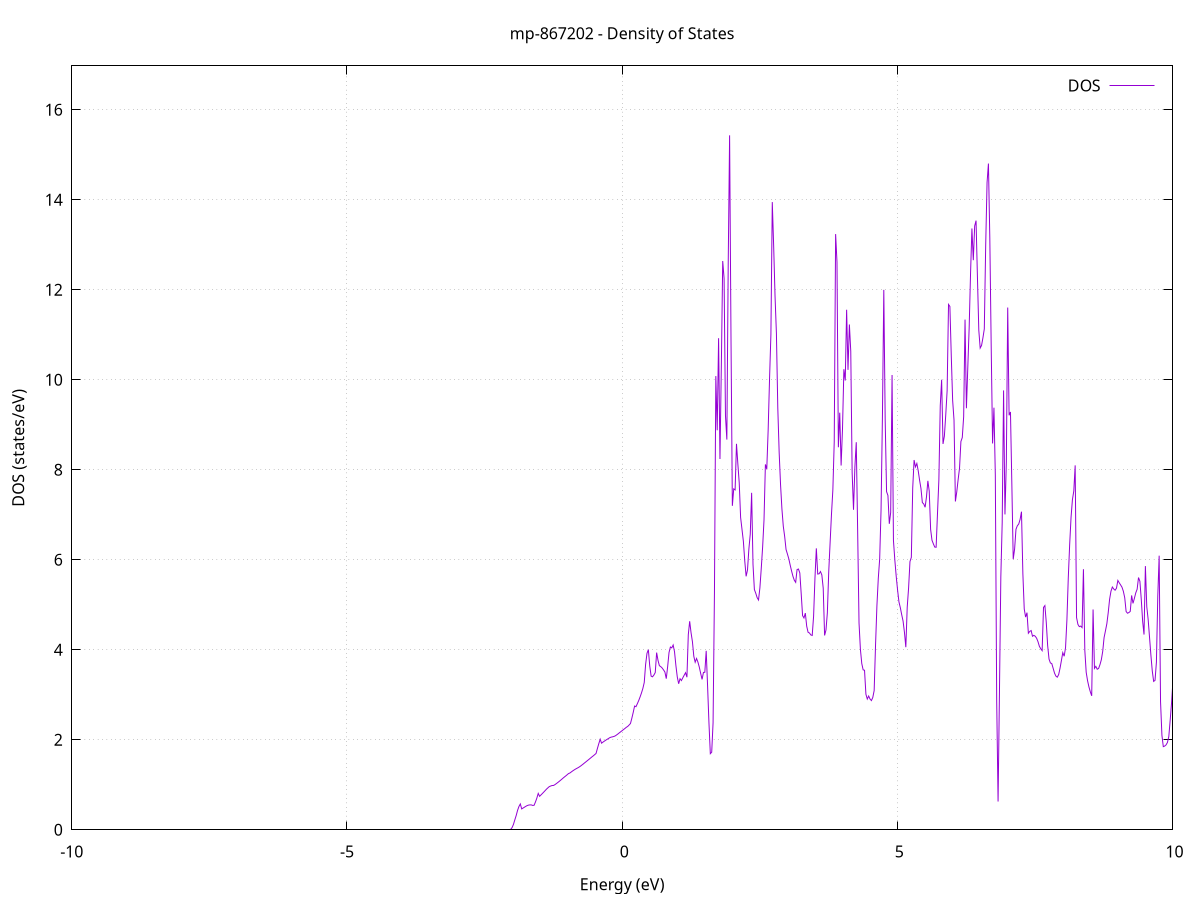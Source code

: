 set title 'mp-867202 - Density of States'
set xlabel 'Energy (eV)'
set ylabel 'DOS (states/eV)'
set grid
set xrange [-10:10]
set yrange [0:16.974]
set xzeroaxis lt -1
set terminal png size 800,600
set output 'mp-867202_dos_gnuplot.png'
plot '-' using 1:2 with lines title 'DOS'
-37.198600 0.000000
-37.173600 0.000000
-37.148600 0.000000
-37.123600 0.000000
-37.098600 0.000000
-37.073600 0.000000
-37.048500 0.000000
-37.023500 0.000000
-36.998500 0.000000
-36.973500 0.000000
-36.948500 0.000000
-36.923500 0.000000
-36.898400 0.000000
-36.873400 0.000000
-36.848400 0.000000
-36.823400 0.000000
-36.798400 0.000000
-36.773400 0.000000
-36.748300 0.000000
-36.723300 0.000000
-36.698300 0.000000
-36.673300 0.000000
-36.648300 0.000000
-36.623300 0.000000
-36.598200 0.000000
-36.573200 0.000000
-36.548200 0.000000
-36.523200 0.000000
-36.498200 0.000000
-36.473200 0.000000
-36.448100 0.000000
-36.423100 0.000000
-36.398100 0.000000
-36.373100 0.000000
-36.348100 0.000000
-36.323100 0.000000
-36.298000 0.000000
-36.273000 0.000000
-36.248000 0.000000
-36.223000 0.000000
-36.198000 0.000000
-36.173000 0.000000
-36.147900 0.000000
-36.122900 0.000000
-36.097900 0.000000
-36.072900 0.000000
-36.047900 0.000000
-36.022900 0.000000
-35.997800 0.000000
-35.972800 0.000000
-35.947800 0.000000
-35.922800 0.000000
-35.897800 0.000000
-35.872800 0.000000
-35.847700 0.000000
-35.822700 0.000000
-35.797700 0.000000
-35.772700 0.000000
-35.747700 0.000000
-35.722700 0.000000
-35.697600 0.000000
-35.672600 0.000000
-35.647600 0.000000
-35.622600 0.000000
-35.597600 0.000000
-35.572500 0.000000
-35.547500 0.000000
-35.522500 0.000000
-35.497500 0.000000
-35.472500 0.000000
-35.447500 0.000000
-35.422400 0.000000
-35.397400 0.000000
-35.372400 0.000000
-35.347400 0.000000
-35.322400 0.000000
-35.297400 0.000000
-35.272300 0.000000
-35.247300 0.000000
-35.222300 0.000000
-35.197300 0.000000
-35.172300 0.000000
-35.147300 0.000000
-35.122200 0.000000
-35.097200 0.000000
-35.072200 0.000000
-35.047200 0.000000
-35.022200 0.000000
-34.997200 0.000000
-34.972100 0.000000
-34.947100 0.000000
-34.922100 75.170800
-34.897100 0.000000
-34.872100 0.000000
-34.847100 0.000000
-34.822000 0.000000
-34.797000 0.000000
-34.772000 0.000000
-34.747000 0.000000
-34.722000 0.000000
-34.697000 0.000000
-34.671900 0.000000
-34.646900 0.000000
-34.621900 0.000000
-34.596900 0.000000
-34.571900 0.000000
-34.546900 0.000000
-34.521800 0.000000
-34.496800 0.000000
-34.471800 0.000000
-34.446800 0.000000
-34.421800 0.000000
-34.396800 0.000000
-34.371700 0.000000
-34.346700 0.000000
-34.321700 0.000000
-34.296700 0.000000
-34.271700 0.000000
-34.246700 0.000000
-34.221600 0.000000
-34.196600 0.000000
-34.171600 0.000000
-34.146600 0.000000
-34.121600 0.000000
-34.096600 0.000000
-34.071500 0.000000
-34.046500 0.000000
-34.021500 0.000000
-33.996500 0.000000
-33.971500 0.000000
-33.946500 0.000000
-33.921400 0.000000
-33.896400 0.000000
-33.871400 0.000000
-33.846400 0.000000
-33.821400 0.000000
-33.796400 0.000000
-33.771300 0.000000
-33.746300 0.000000
-33.721300 0.000000
-33.696300 0.000000
-33.671300 0.000000
-33.646300 0.000000
-33.621200 0.000000
-33.596200 0.000000
-33.571200 0.000000
-33.546200 0.000000
-33.521200 0.000000
-33.496200 0.000000
-33.471100 0.000000
-33.446100 0.000000
-33.421100 0.000000
-33.396100 0.000000
-33.371100 0.000000
-33.346100 0.000000
-33.321000 0.000000
-33.296000 0.000000
-33.271000 0.000000
-33.246000 0.000000
-33.221000 0.000000
-33.196000 0.000000
-33.170900 0.000000
-33.145900 0.000000
-33.120900 0.000000
-33.095900 0.000000
-33.070900 0.000000
-33.045900 0.000000
-33.020800 0.000000
-32.995800 0.000000
-32.970800 0.000000
-32.945800 0.000000
-32.920800 0.000000
-32.895800 0.000000
-32.870700 0.000000
-32.845700 0.000000
-32.820700 0.000000
-32.795700 0.000000
-32.770700 0.000000
-32.745700 0.000000
-32.720600 0.000000
-32.695600 0.000000
-32.670600 0.000000
-32.645600 0.000000
-32.620600 0.000000
-32.595600 0.000000
-32.570500 0.000000
-32.545500 0.000000
-32.520500 0.000000
-32.495500 0.000000
-32.470500 0.000000
-32.445500 0.000000
-32.420400 0.000000
-32.395400 0.000000
-32.370400 0.000000
-32.345400 0.000000
-32.320400 0.000000
-32.295400 0.000000
-32.270300 0.000000
-32.245300 0.000000
-32.220300 0.000000
-32.195300 0.000000
-32.170300 0.000000
-32.145300 0.000000
-32.120200 0.000000
-32.095200 0.000000
-32.070200 0.000000
-32.045200 0.000000
-32.020200 0.000000
-31.995200 0.000000
-31.970100 0.000000
-31.945100 0.000000
-31.920100 0.000000
-31.895100 0.000000
-31.870100 0.000000
-31.845100 0.000000
-31.820000 0.000000
-31.795000 0.000000
-31.770000 0.000000
-31.745000 0.000000
-31.720000 0.000000
-31.695000 0.000000
-31.669900 0.000000
-31.644900 0.000000
-31.619900 0.000000
-31.594900 0.000000
-31.569900 0.000000
-31.544900 0.000000
-31.519800 0.000000
-31.494800 0.000000
-31.469800 0.000000
-31.444800 0.000000
-31.419800 0.000000
-31.394800 0.000000
-31.369700 0.000000
-31.344700 0.000000
-31.319700 0.000000
-31.294700 0.000000
-31.269700 0.000000
-31.244700 0.000000
-31.219600 0.000000
-31.194600 0.000000
-31.169600 0.000000
-31.144600 0.000000
-31.119600 0.000000
-31.094600 0.000000
-31.069500 0.000000
-31.044500 0.000000
-31.019500 0.000000
-30.994500 0.000000
-30.969500 0.000000
-30.944500 0.000000
-30.919400 0.000000
-30.894400 0.000000
-30.869400 0.000000
-30.844400 0.000000
-30.819400 0.000000
-30.794400 0.000000
-30.769300 0.000000
-30.744300 0.000000
-30.719300 0.000000
-30.694300 0.000000
-30.669300 0.000000
-30.644300 0.000000
-30.619200 0.000000
-30.594200 0.000000
-30.569200 0.000000
-30.544200 0.000000
-30.519200 0.000000
-30.494200 0.000000
-30.469100 0.000000
-30.444100 0.000000
-30.419100 0.000000
-30.394100 0.000000
-30.369100 0.000000
-30.344100 0.000000
-30.319000 0.000000
-30.294000 0.000000
-30.269000 0.000000
-30.244000 0.000000
-30.219000 0.000000
-30.194000 0.000000
-30.168900 0.000000
-30.143900 0.000000
-30.118900 0.000000
-30.093900 0.000000
-30.068900 0.000000
-30.043900 0.000000
-30.018800 0.000000
-29.993800 0.000000
-29.968800 0.000000
-29.943800 0.000000
-29.918800 0.000000
-29.893800 0.000000
-29.868700 0.000000
-29.843700 0.000000
-29.818700 0.000000
-29.793700 0.000000
-29.768700 0.000000
-29.743700 0.000000
-29.718600 0.000000
-29.693600 0.000000
-29.668600 0.000000
-29.643600 0.000000
-29.618600 0.000000
-29.593600 0.000000
-29.568500 0.000000
-29.543500 0.000000
-29.518500 0.000000
-29.493500 0.000000
-29.468500 0.000000
-29.443500 0.000000
-29.418400 0.000000
-29.393400 0.000000
-29.368400 0.000000
-29.343400 0.000000
-29.318400 0.000000
-29.293400 0.000000
-29.268300 0.000000
-29.243300 0.000000
-29.218300 0.000000
-29.193300 0.000000
-29.168300 0.000000
-29.143300 0.000000
-29.118200 0.000000
-29.093200 0.000000
-29.068200 0.000000
-29.043200 0.000000
-29.018200 0.000000
-28.993200 0.000000
-28.968100 0.000000
-28.943100 0.000000
-28.918100 0.000000
-28.893100 0.000000
-28.868100 0.000000
-28.843100 0.000000
-28.818000 0.000000
-28.793000 0.000000
-28.768000 0.000000
-28.743000 0.000000
-28.718000 0.000000
-28.693000 0.000000
-28.667900 0.000000
-28.642900 0.000000
-28.617900 0.000000
-28.592900 0.000000
-28.567900 0.000000
-28.542900 0.000000
-28.517800 0.000000
-28.492800 0.000000
-28.467800 0.000000
-28.442800 0.000000
-28.417800 0.000000
-28.392800 0.000000
-28.367700 0.000000
-28.342700 0.000000
-28.317700 0.000000
-28.292700 0.000000
-28.267700 0.000000
-28.242700 0.000000
-28.217600 0.000000
-28.192600 0.000000
-28.167600 0.000000
-28.142600 0.000000
-28.117600 0.000000
-28.092600 0.000000
-28.067500 0.000000
-28.042500 0.000000
-28.017500 0.000000
-27.992500 0.000000
-27.967500 0.000000
-27.942500 0.000000
-27.917400 0.000000
-27.892400 0.000000
-27.867400 0.000000
-27.842400 0.000000
-27.817400 0.000000
-27.792400 0.000000
-27.767300 0.000000
-27.742300 0.000000
-27.717300 0.000000
-27.692300 0.000000
-27.667300 0.000000
-27.642300 0.000000
-27.617200 0.000000
-27.592200 0.000000
-27.567200 0.000000
-27.542200 0.000000
-27.517200 0.000000
-27.492200 0.000000
-27.467100 0.000000
-27.442100 0.000000
-27.417100 0.000000
-27.392100 0.000000
-27.367100 0.000000
-27.342100 0.000000
-27.317000 0.000000
-27.292000 0.000000
-27.267000 0.000000
-27.242000 0.000000
-27.217000 0.000000
-27.192000 0.000000
-27.166900 0.000000
-27.141900 0.000000
-27.116900 0.000000
-27.091900 0.000000
-27.066900 0.000000
-27.041900 0.000000
-27.016800 0.000000
-26.991800 0.000000
-26.966800 0.000000
-26.941800 0.000000
-26.916800 0.000000
-26.891800 0.000000
-26.866700 0.000000
-26.841700 0.000000
-26.816700 0.000000
-26.791700 0.000000
-26.766700 0.000000
-26.741700 0.000000
-26.716600 0.000000
-26.691600 0.000000
-26.666600 0.000000
-26.641600 0.000000
-26.616600 0.000000
-26.591600 0.000000
-26.566500 0.000000
-26.541500 0.000000
-26.516500 0.000000
-26.491500 0.000000
-26.466500 0.000000
-26.441500 0.000000
-26.416400 0.000000
-26.391400 0.000000
-26.366400 0.000000
-26.341400 0.000000
-26.316400 0.000000
-26.291400 0.000000
-26.266300 0.000000
-26.241300 0.000000
-26.216300 0.000000
-26.191300 0.000000
-26.166300 0.000000
-26.141300 0.000000
-26.116200 0.000000
-26.091200 0.000000
-26.066200 0.000000
-26.041200 0.000000
-26.016200 0.000000
-25.991200 0.000000
-25.966100 0.000000
-25.941100 0.000000
-25.916100 0.000000
-25.891100 0.000000
-25.866100 0.000000
-25.841100 0.000000
-25.816000 0.000000
-25.791000 0.000000
-25.766000 0.000000
-25.741000 0.000000
-25.716000 0.000000
-25.691000 0.000000
-25.665900 0.000000
-25.640900 0.000000
-25.615900 0.000000
-25.590900 0.000000
-25.565900 0.000000
-25.540900 0.000000
-25.515800 0.000000
-25.490800 0.000000
-25.465800 0.000000
-25.440800 0.000000
-25.415800 0.000000
-25.390800 0.000000
-25.365700 0.000000
-25.340700 0.000000
-25.315700 0.000000
-25.290700 0.000000
-25.265700 0.000000
-25.240700 0.000000
-25.215600 0.000000
-25.190600 0.000000
-25.165600 0.000000
-25.140600 0.000000
-25.115600 0.000000
-25.090600 0.000000
-25.065500 0.000000
-25.040500 0.000000
-25.015500 0.000000
-24.990500 0.000000
-24.965500 0.000000
-24.940500 0.000000
-24.915400 0.000000
-24.890400 0.000000
-24.865400 0.000000
-24.840400 0.000000
-24.815400 0.000000
-24.790400 0.000000
-24.765300 0.000000
-24.740300 0.000000
-24.715300 0.000000
-24.690300 0.000000
-24.665300 0.000000
-24.640300 0.000000
-24.615200 0.000000
-24.590200 0.000000
-24.565200 0.000000
-24.540200 0.000000
-24.515200 0.000000
-24.490200 0.000000
-24.465100 0.000000
-24.440100 0.000000
-24.415100 0.000000
-24.390100 0.000000
-24.365100 0.000000
-24.340100 0.000000
-24.315000 0.000000
-24.290000 0.000000
-24.265000 0.000000
-24.240000 0.000000
-24.215000 0.000000
-24.190000 0.000000
-24.164900 0.000000
-24.139900 0.000000
-24.114900 0.000000
-24.089900 0.000000
-24.064900 0.000000
-24.039900 0.000000
-24.014800 0.000000
-23.989800 0.000000
-23.964800 0.000000
-23.939800 0.000000
-23.914800 0.000000
-23.889800 0.000000
-23.864700 0.000000
-23.839700 0.000000
-23.814700 0.000000
-23.789700 0.000000
-23.764700 0.000000
-23.739700 0.000000
-23.714600 0.000000
-23.689600 0.000000
-23.664600 0.000000
-23.639600 0.000000
-23.614600 0.000000
-23.589600 0.000000
-23.564500 0.000000
-23.539500 0.000000
-23.514500 0.000000
-23.489500 0.000000
-23.464500 0.000000
-23.439500 0.000000
-23.414400 0.000000
-23.389400 0.000000
-23.364400 0.000000
-23.339400 0.000000
-23.314400 0.000000
-23.289400 0.000000
-23.264300 0.000000
-23.239300 0.000000
-23.214300 0.000000
-23.189300 0.000000
-23.164300 0.000000
-23.139300 0.000000
-23.114200 0.000000
-23.089200 0.000000
-23.064200 0.000000
-23.039200 0.000000
-23.014200 0.000000
-22.989200 0.000000
-22.964100 0.000000
-22.939100 0.000000
-22.914100 0.000000
-22.889100 0.000000
-22.864100 0.000000
-22.839100 0.000000
-22.814000 0.000000
-22.789000 0.000000
-22.764000 0.000000
-22.739000 0.000000
-22.714000 0.000000
-22.689000 0.000000
-22.663900 0.000000
-22.638900 0.000000
-22.613900 0.000000
-22.588900 0.000000
-22.563900 0.000000
-22.538900 0.000000
-22.513800 0.000000
-22.488800 0.000000
-22.463800 0.000000
-22.438800 0.000000
-22.413800 0.000000
-22.388800 0.000000
-22.363700 0.000000
-22.338700 0.000000
-22.313700 0.000000
-22.288700 0.000000
-22.263700 0.000000
-22.238700 0.000000
-22.213600 0.000000
-22.188600 0.000000
-22.163600 0.000000
-22.138600 0.000000
-22.113600 0.000000
-22.088600 0.000000
-22.063500 0.000000
-22.038500 0.000000
-22.013500 0.000000
-21.988500 0.000000
-21.963500 0.000000
-21.938400 0.000000
-21.913400 0.000000
-21.888400 0.000000
-21.863400 0.000000
-21.838400 0.000000
-21.813400 0.000000
-21.788300 0.000000
-21.763300 0.000000
-21.738300 0.000000
-21.713300 0.000000
-21.688300 0.000000
-21.663300 0.000000
-21.638200 0.000000
-21.613200 0.000000
-21.588200 0.000000
-21.563200 0.000000
-21.538200 0.000000
-21.513200 0.000000
-21.488100 0.000000
-21.463100 0.000000
-21.438100 0.000000
-21.413100 0.000000
-21.388100 0.000000
-21.363100 0.000000
-21.338000 0.000000
-21.313000 0.000000
-21.288000 0.000000
-21.263000 0.000000
-21.238000 0.000000
-21.213000 0.000000
-21.187900 0.000000
-21.162900 0.000000
-21.137900 0.000000
-21.112900 0.000000
-21.087900 0.000000
-21.062900 0.000000
-21.037800 0.000000
-21.012800 0.000000
-20.987800 0.000000
-20.962800 0.000000
-20.937800 0.000000
-20.912800 0.000000
-20.887700 0.000000
-20.862700 0.000000
-20.837700 0.000000
-20.812700 0.000000
-20.787700 0.000000
-20.762700 0.000000
-20.737600 0.000000
-20.712600 0.000000
-20.687600 0.000000
-20.662600 0.000000
-20.637600 0.000000
-20.612600 0.000000
-20.587500 0.000000
-20.562500 0.000000
-20.537500 0.000000
-20.512500 0.000000
-20.487500 0.000000
-20.462500 0.000000
-20.437400 0.000000
-20.412400 0.000000
-20.387400 0.000000
-20.362400 0.000000
-20.337400 0.000000
-20.312400 0.000000
-20.287300 0.000000
-20.262300 0.000000
-20.237300 0.000000
-20.212300 0.000000
-20.187300 0.000000
-20.162300 0.000000
-20.137200 0.000000
-20.112200 0.000000
-20.087200 0.000000
-20.062200 0.000000
-20.037200 0.000000
-20.012200 0.000000
-19.987100 0.000000
-19.962100 0.000000
-19.937100 0.000000
-19.912100 0.000000
-19.887100 0.000000
-19.862100 0.000000
-19.837000 0.000000
-19.812000 0.000000
-19.787000 0.000000
-19.762000 0.000000
-19.737000 0.000000
-19.712000 0.000000
-19.686900 0.000000
-19.661900 0.000000
-19.636900 0.000000
-19.611900 0.000000
-19.586900 0.000000
-19.561900 0.000000
-19.536800 0.000000
-19.511800 0.000000
-19.486800 0.000000
-19.461800 0.000000
-19.436800 0.000000
-19.411800 0.000000
-19.386700 0.000000
-19.361700 0.000000
-19.336700 0.000000
-19.311700 0.000000
-19.286700 0.000000
-19.261700 0.000000
-19.236600 0.000000
-19.211600 0.000000
-19.186600 0.000000
-19.161600 0.000000
-19.136600 0.000000
-19.111600 0.000000
-19.086500 0.000000
-19.061500 0.000000
-19.036500 0.000000
-19.011500 0.000000
-18.986500 0.000000
-18.961500 0.000000
-18.936400 0.000000
-18.911400 0.000000
-18.886400 0.000000
-18.861400 0.000000
-18.836400 0.000000
-18.811400 0.000000
-18.786300 0.000000
-18.761300 0.000000
-18.736300 0.000000
-18.711300 0.000000
-18.686300 0.000000
-18.661300 0.000000
-18.636200 0.000000
-18.611200 0.000000
-18.586200 0.000000
-18.561200 0.000000
-18.536200 0.000000
-18.511200 0.000000
-18.486100 0.000000
-18.461100 0.000000
-18.436100 0.000000
-18.411100 0.000000
-18.386100 0.000000
-18.361100 0.000000
-18.336000 0.000000
-18.311000 0.000000
-18.286000 0.000000
-18.261000 0.000000
-18.236000 0.000000
-18.211000 0.000000
-18.185900 0.000000
-18.160900 0.000000
-18.135900 0.000000
-18.110900 0.000000
-18.085900 0.000000
-18.060900 0.000000
-18.035800 0.000000
-18.010800 0.000000
-17.985800 0.000000
-17.960800 0.000000
-17.935800 0.000000
-17.910800 0.000000
-17.885700 0.000000
-17.860700 0.000000
-17.835700 0.000000
-17.810700 0.000000
-17.785700 0.000000
-17.760700 0.000000
-17.735600 0.000000
-17.710600 0.000000
-17.685600 0.000000
-17.660600 0.000000
-17.635600 0.000000
-17.610600 0.000000
-17.585500 0.000000
-17.560500 0.000000
-17.535500 0.000000
-17.510500 0.000000
-17.485500 0.000000
-17.460500 0.000000
-17.435400 0.000000
-17.410400 0.000000
-17.385400 0.000000
-17.360400 0.000000
-17.335400 0.000000
-17.310400 0.000000
-17.285300 0.000000
-17.260300 0.000000
-17.235300 0.000000
-17.210300 0.000000
-17.185300 0.000000
-17.160300 0.000000
-17.135200 0.000000
-17.110200 0.000000
-17.085200 0.000000
-17.060200 73.395200
-17.035200 123.175500
-17.010200 41.180400
-16.985100 134.915500
-16.960100 149.587700
-16.935100 173.786900
-16.910100 217.717500
-16.885100 40.582300
-16.860100 0.000000
-16.835000 0.000000
-16.810000 0.000000
-16.785000 0.000000
-16.760000 0.000000
-16.735000 0.000000
-16.710000 0.000000
-16.684900 0.000000
-16.659900 0.000000
-16.634900 0.000000
-16.609900 0.000000
-16.584900 0.000000
-16.559900 0.000000
-16.534800 0.000000
-16.509800 0.000000
-16.484800 0.000000
-16.459800 0.000000
-16.434800 0.000000
-16.409800 0.000000
-16.384700 0.000000
-16.359700 0.000000
-16.334700 0.000000
-16.309700 0.000000
-16.284700 0.000000
-16.259700 0.000000
-16.234600 0.000000
-16.209600 0.000000
-16.184600 0.000000
-16.159600 0.000000
-16.134600 0.000000
-16.109600 0.000000
-16.084500 0.000000
-16.059500 0.000000
-16.034500 0.000000
-16.009500 0.000000
-15.984500 0.000000
-15.959500 0.000000
-15.934400 0.000000
-15.909400 0.000000
-15.884400 0.000000
-15.859400 0.000000
-15.834400 0.000000
-15.809400 0.000000
-15.784300 0.000000
-15.759300 0.000000
-15.734300 0.000000
-15.709300 0.000000
-15.684300 0.000000
-15.659300 0.000000
-15.634200 0.000000
-15.609200 0.000000
-15.584200 0.000000
-15.559200 0.000000
-15.534200 0.000000
-15.509200 0.000000
-15.484100 0.000000
-15.459100 0.000000
-15.434100 0.000000
-15.409100 0.000000
-15.384100 0.000000
-15.359100 0.000000
-15.334000 0.000000
-15.309000 0.000000
-15.284000 0.000000
-15.259000 0.000000
-15.234000 0.000000
-15.209000 0.000000
-15.183900 0.000000
-15.158900 0.000000
-15.133900 0.000000
-15.108900 0.000000
-15.083900 0.000000
-15.058900 0.000000
-15.033800 0.000000
-15.008800 0.000000
-14.983800 0.000000
-14.958800 0.000000
-14.933800 0.000000
-14.908800 0.000000
-14.883700 0.000000
-14.858700 0.000000
-14.833700 0.000000
-14.808700 0.000000
-14.783700 0.000000
-14.758700 0.000000
-14.733600 0.000000
-14.708600 0.000000
-14.683600 0.000000
-14.658600 0.000000
-14.633600 0.000000
-14.608600 0.000000
-14.583500 0.000000
-14.558500 0.000000
-14.533500 0.000000
-14.508500 0.000000
-14.483500 0.000000
-14.458500 0.000000
-14.433400 0.000000
-14.408400 0.000000
-14.383400 0.000000
-14.358400 0.000000
-14.333400 0.000000
-14.308400 0.000000
-14.283300 0.000000
-14.258300 0.000000
-14.233300 0.000000
-14.208300 0.000000
-14.183300 0.000000
-14.158300 0.000000
-14.133200 0.000000
-14.108200 0.000000
-14.083200 0.000000
-14.058200 0.000000
-14.033200 0.000000
-14.008200 0.000000
-13.983100 0.000000
-13.958100 0.000000
-13.933100 0.000000
-13.908100 0.000000
-13.883100 0.000000
-13.858100 0.000000
-13.833000 0.000000
-13.808000 0.000000
-13.783000 0.000000
-13.758000 0.000000
-13.733000 0.000000
-13.708000 0.000000
-13.682900 0.000000
-13.657900 0.000000
-13.632900 0.000000
-13.607900 0.000000
-13.582900 0.000000
-13.557900 0.000000
-13.532800 0.000000
-13.507800 0.000000
-13.482800 0.000000
-13.457800 0.000000
-13.432800 0.000000
-13.407800 0.000000
-13.382700 0.000000
-13.357700 0.000000
-13.332700 0.000000
-13.307700 0.000000
-13.282700 0.000000
-13.257700 0.000000
-13.232600 0.000000
-13.207600 0.000000
-13.182600 0.000000
-13.157600 0.000000
-13.132600 0.000000
-13.107600 0.000000
-13.082500 0.000000
-13.057500 0.000000
-13.032500 0.000000
-13.007500 0.000000
-12.982500 0.000000
-12.957500 0.000000
-12.932400 0.000000
-12.907400 0.000000
-12.882400 0.000000
-12.857400 0.000000
-12.832400 0.000000
-12.807400 0.000000
-12.782300 0.000000
-12.757300 0.000000
-12.732300 0.000000
-12.707300 0.000000
-12.682300 0.000000
-12.657300 0.000000
-12.632200 0.000000
-12.607200 0.000000
-12.582200 0.000000
-12.557200 0.000000
-12.532200 0.000000
-12.507200 0.000000
-12.482100 0.000000
-12.457100 0.000000
-12.432100 0.000000
-12.407100 0.000000
-12.382100 0.000000
-12.357100 0.000000
-12.332000 0.000000
-12.307000 0.000000
-12.282000 0.000000
-12.257000 0.000000
-12.232000 0.000000
-12.207000 0.000000
-12.181900 0.000000
-12.156900 0.000000
-12.131900 0.000000
-12.106900 0.000000
-12.081900 0.000000
-12.056900 0.000000
-12.031800 0.000000
-12.006800 0.000000
-11.981800 0.000000
-11.956800 0.000000
-11.931800 0.000000
-11.906800 0.000000
-11.881700 0.000000
-11.856700 0.000000
-11.831700 0.000000
-11.806700 0.000000
-11.781700 0.000000
-11.756700 0.000000
-11.731600 0.000000
-11.706600 0.000000
-11.681600 0.000000
-11.656600 0.000000
-11.631600 0.000000
-11.606600 0.000000
-11.581500 0.000000
-11.556500 0.000000
-11.531500 0.000000
-11.506500 0.000000
-11.481500 0.000000
-11.456500 0.000000
-11.431400 0.000000
-11.406400 0.000000
-11.381400 0.000000
-11.356400 0.000000
-11.331400 0.000000
-11.306400 0.000000
-11.281300 0.000000
-11.256300 0.000000
-11.231300 0.000000
-11.206300 0.000000
-11.181300 0.000000
-11.156300 0.000000
-11.131200 0.000000
-11.106200 0.000000
-11.081200 0.000000
-11.056200 0.000000
-11.031200 0.000000
-11.006200 0.000000
-10.981100 0.000000
-10.956100 0.000000
-10.931100 0.000000
-10.906100 0.000000
-10.881100 0.000000
-10.856100 0.000000
-10.831000 0.000000
-10.806000 0.000000
-10.781000 0.000000
-10.756000 0.000000
-10.731000 0.000000
-10.706000 0.000000
-10.680900 0.000000
-10.655900 0.000000
-10.630900 0.000000
-10.605900 0.000000
-10.580900 0.000000
-10.555900 0.000000
-10.530800 0.000000
-10.505800 0.000000
-10.480800 0.000000
-10.455800 0.000000
-10.430800 0.000000
-10.405800 0.000000
-10.380700 0.000000
-10.355700 0.000000
-10.330700 0.000000
-10.305700 0.000000
-10.280700 0.000000
-10.255700 0.000000
-10.230600 0.000000
-10.205600 0.000000
-10.180600 0.000000
-10.155600 0.000000
-10.130600 0.000000
-10.105600 0.000000
-10.080500 0.000000
-10.055500 0.000000
-10.030500 0.000000
-10.005500 0.000000
-9.980500 0.000000
-9.955500 0.000000
-9.930400 0.000000
-9.905400 0.000000
-9.880400 0.000000
-9.855400 0.000000
-9.830400 0.000000
-9.805400 0.000000
-9.780300 0.000000
-9.755300 0.000000
-9.730300 0.000000
-9.705300 0.000000
-9.680300 0.000000
-9.655300 0.000000
-9.630200 0.000000
-9.605200 0.000000
-9.580200 0.000000
-9.555200 0.000000
-9.530200 0.000000
-9.505200 0.000000
-9.480100 0.000000
-9.455100 0.000000
-9.430100 0.000000
-9.405100 0.000000
-9.380100 0.000000
-9.355100 0.000000
-9.330000 0.000000
-9.305000 0.000000
-9.280000 0.000000
-9.255000 0.000000
-9.230000 0.000000
-9.205000 0.000000
-9.179900 0.000000
-9.154900 0.000000
-9.129900 0.000000
-9.104900 0.000000
-9.079900 0.000000
-9.054900 0.000000
-9.029800 0.000000
-9.004800 0.000000
-8.979800 0.000000
-8.954800 0.000000
-8.929800 0.000000
-8.904800 0.000000
-8.879700 0.000000
-8.854700 0.000000
-8.829700 0.000000
-8.804700 0.000000
-8.779700 0.000000
-8.754700 0.000000
-8.729600 0.000000
-8.704600 0.000000
-8.679600 0.000000
-8.654600 0.000000
-8.629600 0.000000
-8.604600 0.000000
-8.579500 0.000000
-8.554500 0.000000
-8.529500 0.000000
-8.504500 0.000000
-8.479500 0.000000
-8.454400 0.000000
-8.429400 0.000000
-8.404400 0.000000
-8.379400 0.000000
-8.354400 0.000000
-8.329400 0.000000
-8.304300 0.000000
-8.279300 0.000000
-8.254300 0.000000
-8.229300 0.000000
-8.204300 0.000000
-8.179300 0.000000
-8.154200 0.000000
-8.129200 0.000000
-8.104200 0.000000
-8.079200 0.000000
-8.054200 0.000000
-8.029200 0.000000
-8.004100 0.000000
-7.979100 0.000000
-7.954100 0.000000
-7.929100 0.000000
-7.904100 0.000000
-7.879100 0.000000
-7.854000 0.000000
-7.829000 0.000000
-7.804000 0.000000
-7.779000 0.000000
-7.754000 0.000000
-7.729000 0.000000
-7.703900 0.000000
-7.678900 0.000000
-7.653900 0.000000
-7.628900 0.000000
-7.603900 0.000000
-7.578900 0.000000
-7.553800 0.000000
-7.528800 0.000000
-7.503800 0.000000
-7.478800 0.000000
-7.453800 0.000000
-7.428800 0.000000
-7.403700 0.000000
-7.378700 0.000000
-7.353700 0.000000
-7.328700 0.000000
-7.303700 0.000000
-7.278700 0.000000
-7.253600 0.000000
-7.228600 0.000000
-7.203600 0.000000
-7.178600 0.000000
-7.153600 0.000000
-7.128600 0.000000
-7.103500 0.000000
-7.078500 0.000000
-7.053500 0.000000
-7.028500 0.000000
-7.003500 0.000000
-6.978500 0.000000
-6.953400 0.000000
-6.928400 0.000000
-6.903400 0.000000
-6.878400 0.000000
-6.853400 0.000000
-6.828400 0.000000
-6.803300 0.000000
-6.778300 0.000000
-6.753300 0.000000
-6.728300 0.000000
-6.703300 0.000000
-6.678300 0.000000
-6.653200 0.000000
-6.628200 0.000000
-6.603200 0.000000
-6.578200 0.000000
-6.553200 0.000000
-6.528200 0.000000
-6.503100 0.000000
-6.478100 0.000000
-6.453100 0.000000
-6.428100 0.000000
-6.403100 0.000000
-6.378100 0.000000
-6.353000 0.000000
-6.328000 0.000000
-6.303000 0.000000
-6.278000 0.000000
-6.253000 0.000000
-6.228000 0.000000
-6.202900 0.000000
-6.177900 0.000000
-6.152900 0.000000
-6.127900 0.000000
-6.102900 0.000000
-6.077900 0.000000
-6.052800 0.000000
-6.027800 0.000000
-6.002800 0.000000
-5.977800 0.000000
-5.952800 0.000000
-5.927800 0.000000
-5.902700 0.000000
-5.877700 0.000000
-5.852700 0.000000
-5.827700 0.000000
-5.802700 0.000000
-5.777700 0.000000
-5.752600 0.000000
-5.727600 0.000000
-5.702600 0.000000
-5.677600 0.000000
-5.652600 0.000000
-5.627600 0.000000
-5.602500 0.000000
-5.577500 0.000000
-5.552500 0.000000
-5.527500 0.000000
-5.502500 0.000000
-5.477500 0.000000
-5.452400 0.000000
-5.427400 0.000000
-5.402400 0.000000
-5.377400 0.000000
-5.352400 0.000000
-5.327400 0.000000
-5.302300 0.000000
-5.277300 0.000000
-5.252300 0.000000
-5.227300 0.000000
-5.202300 0.000000
-5.177300 0.000000
-5.152200 0.000000
-5.127200 0.000000
-5.102200 0.000000
-5.077200 0.000000
-5.052200 0.000000
-5.027200 0.000000
-5.002100 0.000000
-4.977100 0.000000
-4.952100 0.000000
-4.927100 0.000000
-4.902100 0.000000
-4.877100 0.000000
-4.852000 0.000000
-4.827000 0.000000
-4.802000 0.000000
-4.777000 0.000000
-4.752000 0.000000
-4.727000 0.000000
-4.701900 0.000000
-4.676900 0.000000
-4.651900 0.000000
-4.626900 0.000000
-4.601900 0.000000
-4.576900 0.000000
-4.551800 0.000000
-4.526800 0.000000
-4.501800 0.000000
-4.476800 0.000000
-4.451800 0.000000
-4.426800 0.000000
-4.401700 0.000000
-4.376700 0.000000
-4.351700 0.000000
-4.326700 0.000000
-4.301700 0.000000
-4.276700 0.000000
-4.251600 0.000000
-4.226600 0.000000
-4.201600 0.000000
-4.176600 0.000000
-4.151600 0.000000
-4.126600 0.000000
-4.101500 0.000000
-4.076500 0.000000
-4.051500 0.000000
-4.026500 0.000000
-4.001500 0.000000
-3.976500 0.000000
-3.951400 0.000000
-3.926400 0.000000
-3.901400 0.000000
-3.876400 0.000000
-3.851400 0.000000
-3.826400 0.000000
-3.801300 0.000000
-3.776300 0.000000
-3.751300 0.000000
-3.726300 0.000000
-3.701300 0.000000
-3.676300 0.000000
-3.651200 0.000000
-3.626200 0.000000
-3.601200 0.000000
-3.576200 0.000000
-3.551200 0.000000
-3.526200 0.000000
-3.501100 0.000000
-3.476100 0.000000
-3.451100 0.000000
-3.426100 0.000000
-3.401100 0.000000
-3.376100 0.000000
-3.351000 0.000000
-3.326000 0.000000
-3.301000 0.000000
-3.276000 0.000000
-3.251000 0.000000
-3.226000 0.000000
-3.200900 0.000000
-3.175900 0.000000
-3.150900 0.000000
-3.125900 0.000000
-3.100900 0.000000
-3.075900 0.000000
-3.050800 0.000000
-3.025800 0.000000
-3.000800 0.000000
-2.975800 0.000000
-2.950800 0.000000
-2.925800 0.000000
-2.900700 0.000000
-2.875700 0.000000
-2.850700 0.000000
-2.825700 0.000000
-2.800700 0.000000
-2.775700 0.000000
-2.750600 0.000000
-2.725600 0.000000
-2.700600 0.000000
-2.675600 0.000000
-2.650600 0.000000
-2.625600 0.000000
-2.600500 0.000000
-2.575500 0.000000
-2.550500 0.000000
-2.525500 0.000000
-2.500500 0.000000
-2.475500 0.000000
-2.450400 0.000000
-2.425400 0.000000
-2.400400 0.000000
-2.375400 0.000000
-2.350400 0.000000
-2.325400 0.000000
-2.300300 0.000000
-2.275300 0.000000
-2.250300 0.000000
-2.225300 0.000000
-2.200300 0.000000
-2.175300 0.000000
-2.150200 0.000000
-2.125200 0.000000
-2.100200 0.000000
-2.075200 0.000000
-2.050200 0.000000
-2.025200 0.009000
-2.000100 0.048300
-1.975100 0.118800
-1.950100 0.220500
-1.925100 0.317100
-1.900100 0.432000
-1.875100 0.517700
-1.850000 0.574000
-1.825000 0.463600
-1.800000 0.482900
-1.775000 0.502100
-1.750000 0.521300
-1.725000 0.537800
-1.699900 0.548500
-1.674900 0.553200
-1.649900 0.552100
-1.624900 0.540700
-1.599900 0.544600
-1.574900 0.618400
-1.549800 0.704100
-1.524800 0.807800
-1.499800 0.743600
-1.474800 0.774000
-1.449800 0.805100
-1.424800 0.837000
-1.399700 0.869600
-1.374700 0.902800
-1.349700 0.931100
-1.324700 0.958600
-1.299700 0.971800
-1.274700 0.982900
-1.249600 0.983900
-1.224600 1.000000
-1.199600 1.022400
-1.174600 1.045400
-1.149600 1.069400
-1.124600 1.094400
-1.099500 1.120500
-1.074500 1.147100
-1.049500 1.172600
-1.024500 1.196900
-0.999500 1.222500
-0.974500 1.248900
-0.949400 1.261400
-0.924400 1.284800
-0.899400 1.307200
-0.874400 1.327900
-0.849400 1.347000
-0.824400 1.364000
-0.799300 1.380400
-0.774300 1.399800
-0.749300 1.421200
-0.724300 1.445400
-0.699300 1.469600
-0.674300 1.494100
-0.649200 1.518700
-0.624200 1.543600
-0.599200 1.568600
-0.574200 1.594000
-0.549200 1.619300
-0.524200 1.643300
-0.499100 1.669500
-0.474100 1.696000
-0.449100 1.808100
-0.424100 1.913400
-0.399100 2.011800
-0.374100 1.924200
-0.349000 1.947300
-0.324000 1.968800
-0.299000 1.989400
-0.274000 2.009200
-0.249000 2.027600
-0.224000 2.047600
-0.198900 2.058700
-0.173900 2.065500
-0.148900 2.073600
-0.123900 2.087700
-0.098900 2.108900
-0.073900 2.131800
-0.048800 2.156700
-0.023800 2.180100
0.001200 2.204000
0.026200 2.227800
0.051200 2.251700
0.076200 2.277100
0.101300 2.296900
0.126300 2.327700
0.151300 2.361300
0.176300 2.478700
0.201300 2.608100
0.226300 2.749500
0.251400 2.735700
0.276400 2.802100
0.301400 2.873000
0.326400 2.953100
0.351400 3.040400
0.376400 3.140300
0.401500 3.271800
0.426500 3.674500
0.451500 3.921900
0.476500 4.001500
0.501500 3.638600
0.526500 3.414200
0.551600 3.398900
0.576600 3.437300
0.601600 3.493900
0.626600 3.937200
0.651600 3.764200
0.676600 3.646300
0.701700 3.625100
0.726700 3.595200
0.751700 3.553200
0.776700 3.505500
0.801700 3.357700
0.826700 3.624600
0.851800 3.938400
0.876800 4.061200
0.901800 4.041800
0.926800 4.106000
0.951800 3.954800
0.976800 3.648500
1.001900 3.395200
1.026900 3.244300
1.051900 3.356900
1.076900 3.315500
1.101900 3.375900
1.126900 3.434100
1.152000 3.490400
1.177000 3.390400
1.202000 4.335300
1.227000 4.633900
1.252000 4.378800
1.277000 4.179400
1.302100 3.855600
1.327100 3.723000
1.352100 3.806100
1.377100 3.724900
1.402100 3.613500
1.427100 3.473100
1.452200 3.341500
1.477200 3.496000
1.502200 3.499100
1.527200 3.976100
1.552200 3.202000
1.577200 2.377000
1.602300 1.690800
1.627300 1.723100
1.652300 2.378000
1.677300 5.278700
1.702300 10.081700
1.727300 8.877500
1.752400 10.923100
1.777400 8.238500
1.802400 10.308200
1.827400 12.637600
1.852400 12.249200
1.877400 9.203100
1.902500 8.669700
1.927500 12.597400
1.952500 15.430500
1.977500 10.986300
2.002500 7.198200
2.027500 7.574100
2.052600 7.552300
2.077600 8.575800
2.102600 8.125100
2.127600 7.705600
2.152600 6.940100
2.177600 6.677200
2.202700 6.409200
2.227700 5.976700
2.252700 5.631400
2.277700 5.773000
2.302700 6.237600
2.327700 6.568300
2.352800 7.487600
2.377800 5.895100
2.402800 5.338000
2.427800 5.255900
2.452800 5.158300
2.477800 5.106300
2.502900 5.373900
2.527900 5.810800
2.552900 6.288100
2.577900 6.890600
2.602900 8.118500
2.627900 8.014600
2.653000 8.876200
2.678000 10.004000
2.703000 11.007000
2.728000 13.947400
2.753000 12.972800
2.778000 11.861700
2.803100 11.031300
2.828100 9.373100
2.853100 8.382300
2.878100 7.671600
2.903100 7.130400
2.928100 6.744500
2.953200 6.515700
2.978200 6.227400
3.003200 6.127100
3.028200 6.020700
3.053200 5.881800
3.078200 5.752100
3.103300 5.632800
3.128300 5.544700
3.153300 5.497900
3.178300 5.781900
3.203300 5.794200
3.228300 5.706900
3.253400 5.246100
3.278400 4.758500
3.303400 4.706800
3.328400 4.814400
3.353400 4.523600
3.378400 4.388400
3.403500 4.372500
3.428500 4.329700
3.453500 4.317900
3.478500 4.742800
3.503500 5.594000
3.528500 6.253700
3.553600 5.682500
3.578600 5.688400
3.603600 5.737900
3.628600 5.662400
3.653600 5.368200
3.678600 4.318300
3.703700 4.439100
3.728700 4.821300
3.753700 5.735200
3.778700 6.377700
3.803700 7.011900
3.828700 7.552800
3.853800 8.620700
3.878800 13.236900
3.903800 12.613800
3.928800 8.499300
3.953800 9.268300
3.978800 8.093800
4.003900 8.910500
4.028900 10.233400
4.053900 9.982500
4.078900 11.555300
4.103900 10.219000
4.128900 11.228200
4.154000 10.632000
4.179000 7.937400
4.204000 7.109900
4.229000 8.061900
4.254000 8.611600
4.279000 6.657900
4.304100 4.596300
4.329100 4.011400
4.354100 3.693800
4.379100 3.553800
4.404100 3.544400
4.429100 3.013400
4.454200 2.905400
4.479200 2.972000
4.504200 2.904900
4.529200 2.870900
4.554200 2.939800
4.579200 3.093800
4.604300 4.104200
4.629300 4.979500
4.654300 5.589600
4.679300 6.017800
4.704300 7.105300
4.729300 9.170700
4.754400 11.997200
4.779400 9.112800
4.804400 7.514000
4.829400 7.428700
4.854400 6.798100
4.879400 7.050800
4.904500 10.104500
4.929500 6.430800
4.954500 5.997400
4.979500 5.636100
5.004500 5.328700
5.029600 5.063500
5.054600 4.934800
5.079600 4.779300
5.104600 4.636300
5.129600 4.386100
5.154600 4.057100
5.179700 4.943600
5.204700 5.372700
5.229700 5.958900
5.254700 6.053600
5.279700 7.593800
5.304700 8.215800
5.329800 8.063200
5.354800 8.139100
5.379800 7.976900
5.404800 7.766200
5.429800 7.581200
5.454800 7.270000
5.479900 7.240600
5.504900 7.166600
5.529900 7.397100
5.554900 7.753700
5.579900 7.524100
5.604900 6.677500
5.630000 6.433400
5.655000 6.353600
5.680000 6.281500
5.705000 6.277600
5.730000 7.032300
5.755000 7.775700
5.780100 9.420300
5.805100 9.999500
5.830100 8.573500
5.855100 8.748500
5.880100 9.221700
5.905100 9.757200
5.930200 11.673000
5.955200 11.627800
5.980200 10.537700
6.005200 9.540900
6.030200 9.102800
6.055200 7.295000
6.080300 7.510900
6.105300 7.783600
6.130300 8.033600
6.155300 8.626300
6.180300 8.715100
6.205300 9.177700
6.230400 11.335800
6.255400 9.366100
6.280400 10.268700
6.305400 11.154100
6.330400 12.355800
6.355400 13.360300
6.380500 12.656600
6.405500 13.417000
6.430500 13.535400
6.455500 12.288500
6.480500 11.098400
6.505500 10.703300
6.530600 10.761700
6.555600 10.931200
6.580600 11.128900
6.605600 12.978700
6.630600 14.381600
6.655600 14.803100
6.680700 13.142000
6.705700 10.748600
6.730700 8.584100
6.755700 9.378600
6.780700 7.879300
6.805700 2.857700
6.830800 0.628300
6.855800 3.060700
6.880800 5.620400
6.905800 6.830700
6.930800 9.762900
6.955800 7.007100
6.980900 8.175400
7.005900 11.604100
7.030900 9.209500
7.055900 9.283300
7.080900 7.681600
7.105900 6.013000
7.131000 6.237700
7.156000 6.677400
7.181000 6.755700
7.206000 6.793700
7.231000 6.896300
7.256000 7.068000
7.281100 5.693200
7.306100 4.906000
7.331100 4.725800
7.356100 4.824700
7.381100 4.367200
7.406100 4.407100
7.431200 4.427300
7.456200 4.300000
7.481200 4.320200
7.506200 4.299900
7.531200 4.256100
7.556200 4.179200
7.581300 4.076200
7.606300 4.021300
7.631300 3.981200
7.656300 4.940700
7.681300 4.981600
7.706300 4.610000
7.731400 4.094400
7.756400 3.793500
7.781400 3.707100
7.806400 3.693400
7.831400 3.588400
7.856400 3.481500
7.881500 3.414400
7.906500 3.390600
7.931500 3.447500
7.956500 3.589800
7.981500 3.761000
8.006500 3.936100
8.031600 3.856200
8.056600 4.046300
8.081600 4.666000
8.106600 5.604600
8.131600 6.337500
8.156600 6.942500
8.181700 7.335900
8.206700 7.528500
8.231700 8.097000
8.256700 4.715100
8.281700 4.563400
8.306700 4.513800
8.331800 4.525700
8.356800 4.493200
8.381800 5.789300
8.406800 3.986400
8.431800 3.499200
8.456800 3.311800
8.481900 3.172900
8.506900 3.065800
8.531900 2.976300
8.556900 4.895300
8.581900 3.586700
8.606900 3.631000
8.632000 3.567200
8.657000 3.584100
8.682000 3.668500
8.707000 3.778100
8.732000 3.963700
8.757000 4.271200
8.782100 4.422400
8.807100 4.578400
8.832100 4.825200
8.857100 5.121300
8.882100 5.300700
8.907100 5.393900
8.932200 5.350200
8.957200 5.323100
8.982200 5.368400
9.007200 5.539600
9.032200 5.487800
9.057200 5.440700
9.082300 5.389900
9.107300 5.298700
9.132300 5.154100
9.157300 4.850200
9.182300 4.812100
9.207300 4.826200
9.232400 4.852800
9.257400 5.207300
9.282400 5.031000
9.307400 5.141800
9.332400 5.263800
9.357400 5.344700
9.382500 5.604700
9.407500 5.522200
9.432500 5.123200
9.457500 4.632700
9.482500 4.338200
9.507500 5.859100
9.532600 4.957200
9.557600 4.675900
9.582600 4.278100
9.607600 3.879900
9.632600 3.528800
9.657600 3.296800
9.682700 3.319800
9.707700 3.724500
9.732700 5.194900
9.757700 6.089900
9.782700 2.850100
9.807700 2.101100
9.832800 1.847300
9.857800 1.859800
9.882800 1.886000
9.907800 1.939900
9.932800 2.069900
9.957800 2.433100
9.982900 2.820000
10.007900 3.304000
10.032900 3.915300
10.057900 5.367200
10.082900 4.891300
10.107900 4.008900
10.133000 3.173500
10.158000 1.867800
10.183000 0.916200
10.208000 0.608500
10.233000 0.470900
10.258000 0.426800
10.283100 0.421500
10.308100 0.424300
10.333100 0.435200
10.358100 0.454100
10.383100 0.455200
10.408100 0.416600
10.433200 0.378800
10.458200 0.372300
10.483200 0.371700
10.508200 0.360500
10.533200 0.338600
10.558200 0.306200
10.583300 0.000000
10.608300 0.000000
10.633300 0.000000
10.658300 0.000000
10.683300 0.000000
10.708300 0.000000
10.733400 0.000000
10.758400 0.000000
10.783400 0.000000
10.808400 0.000000
10.833400 0.000000
10.858400 0.000000
10.883500 0.000000
10.908500 0.000000
10.933500 0.000000
10.958500 0.000000
10.983500 0.000000
11.008500 0.000000
11.033600 0.000000
11.058600 0.000000
11.083600 0.000000
11.108600 0.000000
11.133600 0.000000
11.158600 0.000000
11.183700 0.000000
11.208700 0.000000
11.233700 0.000000
11.258700 0.000000
11.283700 0.000000
11.308700 0.000000
11.333800 0.000000
11.358800 0.000000
11.383800 0.000000
11.408800 0.000000
11.433800 0.000000
11.458800 0.000000
11.483900 0.000000
11.508900 0.000000
11.533900 0.000000
11.558900 0.000000
11.583900 0.000000
11.608900 0.000000
11.634000 0.000000
11.659000 0.000000
11.684000 0.000000
11.709000 0.000000
11.734000 0.000000
11.759000 0.000000
11.784100 0.000000
11.809100 0.000000
11.834100 0.000000
11.859100 0.000000
11.884100 0.000000
11.909100 0.000000
11.934200 0.000000
11.959200 0.000000
11.984200 0.000000
12.009200 0.000000
12.034200 0.000000
12.059200 0.000000
12.084300 0.000000
12.109300 0.000000
12.134300 0.000000
12.159300 0.000000
12.184300 0.000000
12.209300 0.000000
12.234400 0.000000
12.259400 0.000000
12.284400 0.000000
12.309400 0.000000
12.334400 0.000000
12.359400 0.000000
12.384500 0.000000
12.409500 0.000000
12.434500 0.000000
12.459500 0.000000
12.484500 0.000000
12.509500 0.000000
12.534600 0.000000
12.559600 0.000000
12.584600 0.000000
12.609600 0.000000
12.634600 0.000000
12.659600 0.000000
12.684700 0.000000
12.709700 0.000000
12.734700 0.000000
12.759700 0.000000
12.784700 0.000000
12.809700 0.000000
12.834800 0.000000
e
